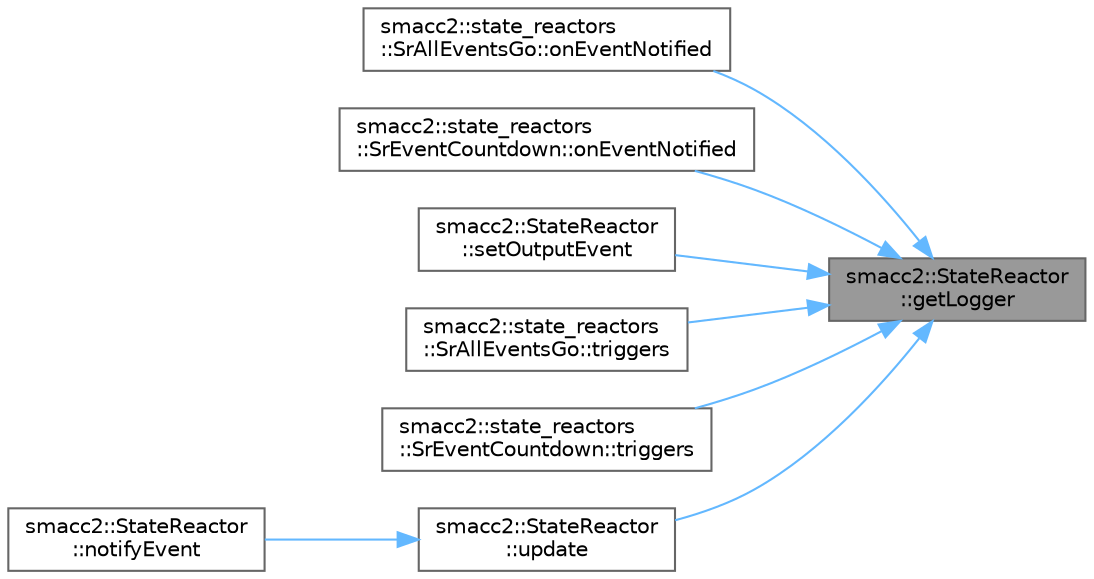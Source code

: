digraph "smacc2::StateReactor::getLogger"
{
 // LATEX_PDF_SIZE
  bgcolor="transparent";
  edge [fontname=Helvetica,fontsize=10,labelfontname=Helvetica,labelfontsize=10];
  node [fontname=Helvetica,fontsize=10,shape=box,height=0.2,width=0.4];
  rankdir="RL";
  Node1 [label="smacc2::StateReactor\l::getLogger",height=0.2,width=0.4,color="gray40", fillcolor="grey60", style="filled", fontcolor="black",tooltip=" "];
  Node1 -> Node2 [dir="back",color="steelblue1",style="solid"];
  Node2 [label="smacc2::state_reactors\l::SrAllEventsGo::onEventNotified",height=0.2,width=0.4,color="grey40", fillcolor="white", style="filled",URL="$classsmacc2_1_1state__reactors_1_1SrAllEventsGo.html#acdaa0a4aac33ff605d4153df7ce71964",tooltip=" "];
  Node1 -> Node3 [dir="back",color="steelblue1",style="solid"];
  Node3 [label="smacc2::state_reactors\l::SrEventCountdown::onEventNotified",height=0.2,width=0.4,color="grey40", fillcolor="white", style="filled",URL="$classsmacc2_1_1state__reactors_1_1SrEventCountdown.html#a74660a7756e33b09669d6d4f3ba61406",tooltip=" "];
  Node1 -> Node4 [dir="back",color="steelblue1",style="solid"];
  Node4 [label="smacc2::StateReactor\l::setOutputEvent",height=0.2,width=0.4,color="grey40", fillcolor="white", style="filled",URL="$classsmacc2_1_1StateReactor.html#a5dc683e0ff3ae610d88555881d9ff5d6",tooltip=" "];
  Node1 -> Node5 [dir="back",color="steelblue1",style="solid"];
  Node5 [label="smacc2::state_reactors\l::SrAllEventsGo::triggers",height=0.2,width=0.4,color="grey40", fillcolor="white", style="filled",URL="$classsmacc2_1_1state__reactors_1_1SrAllEventsGo.html#a1ad9f6cae0c69ffb1dd467aa7c73df76",tooltip=" "];
  Node1 -> Node6 [dir="back",color="steelblue1",style="solid"];
  Node6 [label="smacc2::state_reactors\l::SrEventCountdown::triggers",height=0.2,width=0.4,color="grey40", fillcolor="white", style="filled",URL="$classsmacc2_1_1state__reactors_1_1SrEventCountdown.html#a2f08f663b2ccb6f677cd4407efba341a",tooltip=" "];
  Node1 -> Node7 [dir="back",color="steelblue1",style="solid"];
  Node7 [label="smacc2::StateReactor\l::update",height=0.2,width=0.4,color="grey40", fillcolor="white", style="filled",URL="$classsmacc2_1_1StateReactor.html#a2c8678121dbb9b05cd89eb5f6538f804",tooltip=" "];
  Node7 -> Node8 [dir="back",color="steelblue1",style="solid"];
  Node8 [label="smacc2::StateReactor\l::notifyEvent",height=0.2,width=0.4,color="grey40", fillcolor="white", style="filled",URL="$classsmacc2_1_1StateReactor.html#a627037e7e483d9a89089b18d5b941423",tooltip=" "];
}
